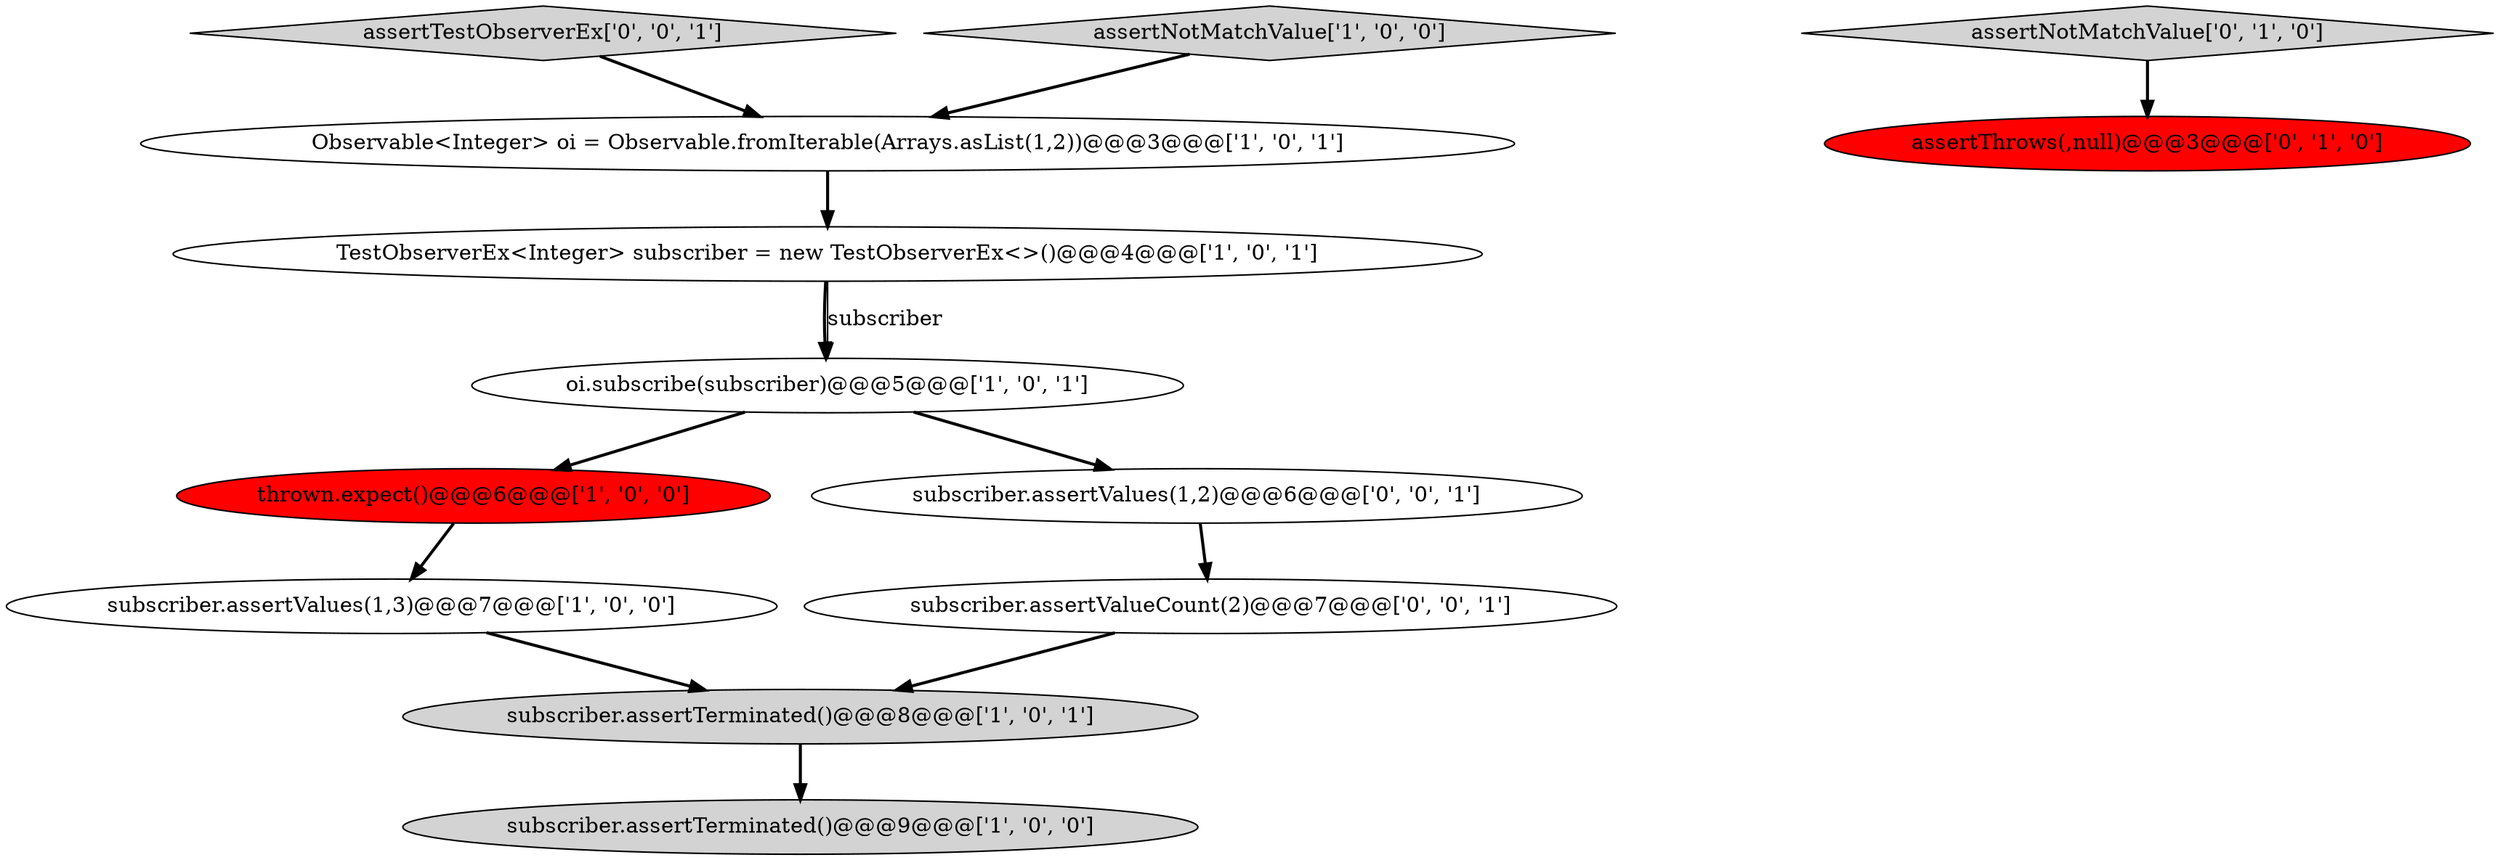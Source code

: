 digraph {
5 [style = filled, label = "TestObserverEx<Integer> subscriber = new TestObserverEx<>()@@@4@@@['1', '0', '1']", fillcolor = white, shape = ellipse image = "AAA0AAABBB1BBB"];
7 [style = filled, label = "thrown.expect()@@@6@@@['1', '0', '0']", fillcolor = red, shape = ellipse image = "AAA1AAABBB1BBB"];
12 [style = filled, label = "assertTestObserverEx['0', '0', '1']", fillcolor = lightgray, shape = diamond image = "AAA0AAABBB3BBB"];
0 [style = filled, label = "subscriber.assertValues(1,3)@@@7@@@['1', '0', '0']", fillcolor = white, shape = ellipse image = "AAA0AAABBB1BBB"];
1 [style = filled, label = "subscriber.assertTerminated()@@@9@@@['1', '0', '0']", fillcolor = lightgray, shape = ellipse image = "AAA0AAABBB1BBB"];
4 [style = filled, label = "subscriber.assertTerminated()@@@8@@@['1', '0', '1']", fillcolor = lightgray, shape = ellipse image = "AAA0AAABBB1BBB"];
11 [style = filled, label = "subscriber.assertValueCount(2)@@@7@@@['0', '0', '1']", fillcolor = white, shape = ellipse image = "AAA0AAABBB3BBB"];
2 [style = filled, label = "assertNotMatchValue['1', '0', '0']", fillcolor = lightgray, shape = diamond image = "AAA0AAABBB1BBB"];
6 [style = filled, label = "oi.subscribe(subscriber)@@@5@@@['1', '0', '1']", fillcolor = white, shape = ellipse image = "AAA0AAABBB1BBB"];
10 [style = filled, label = "subscriber.assertValues(1,2)@@@6@@@['0', '0', '1']", fillcolor = white, shape = ellipse image = "AAA0AAABBB3BBB"];
8 [style = filled, label = "assertThrows(,null)@@@3@@@['0', '1', '0']", fillcolor = red, shape = ellipse image = "AAA1AAABBB2BBB"];
3 [style = filled, label = "Observable<Integer> oi = Observable.fromIterable(Arrays.asList(1,2))@@@3@@@['1', '0', '1']", fillcolor = white, shape = ellipse image = "AAA0AAABBB1BBB"];
9 [style = filled, label = "assertNotMatchValue['0', '1', '0']", fillcolor = lightgray, shape = diamond image = "AAA0AAABBB2BBB"];
3->5 [style = bold, label=""];
7->0 [style = bold, label=""];
4->1 [style = bold, label=""];
12->3 [style = bold, label=""];
5->6 [style = bold, label=""];
6->7 [style = bold, label=""];
9->8 [style = bold, label=""];
0->4 [style = bold, label=""];
5->6 [style = solid, label="subscriber"];
6->10 [style = bold, label=""];
2->3 [style = bold, label=""];
11->4 [style = bold, label=""];
10->11 [style = bold, label=""];
}

